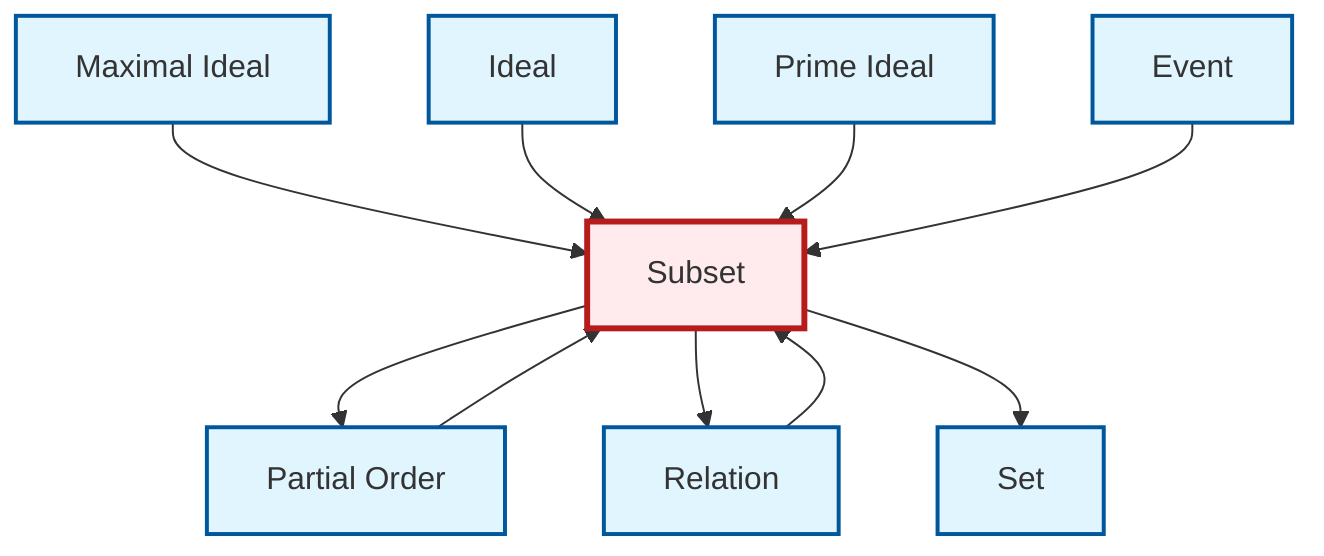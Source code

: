 graph TD
    classDef definition fill:#e1f5fe,stroke:#01579b,stroke-width:2px
    classDef theorem fill:#f3e5f5,stroke:#4a148c,stroke-width:2px
    classDef axiom fill:#fff3e0,stroke:#e65100,stroke-width:2px
    classDef example fill:#e8f5e9,stroke:#1b5e20,stroke-width:2px
    classDef current fill:#ffebee,stroke:#b71c1c,stroke-width:3px
    def-event["Event"]:::definition
    def-set["Set"]:::definition
    def-maximal-ideal["Maximal Ideal"]:::definition
    def-relation["Relation"]:::definition
    def-ideal["Ideal"]:::definition
    def-subset["Subset"]:::definition
    def-prime-ideal["Prime Ideal"]:::definition
    def-partial-order["Partial Order"]:::definition
    def-maximal-ideal --> def-subset
    def-partial-order --> def-subset
    def-ideal --> def-subset
    def-subset --> def-partial-order
    def-subset --> def-relation
    def-prime-ideal --> def-subset
    def-subset --> def-set
    def-event --> def-subset
    def-relation --> def-subset
    class def-subset current